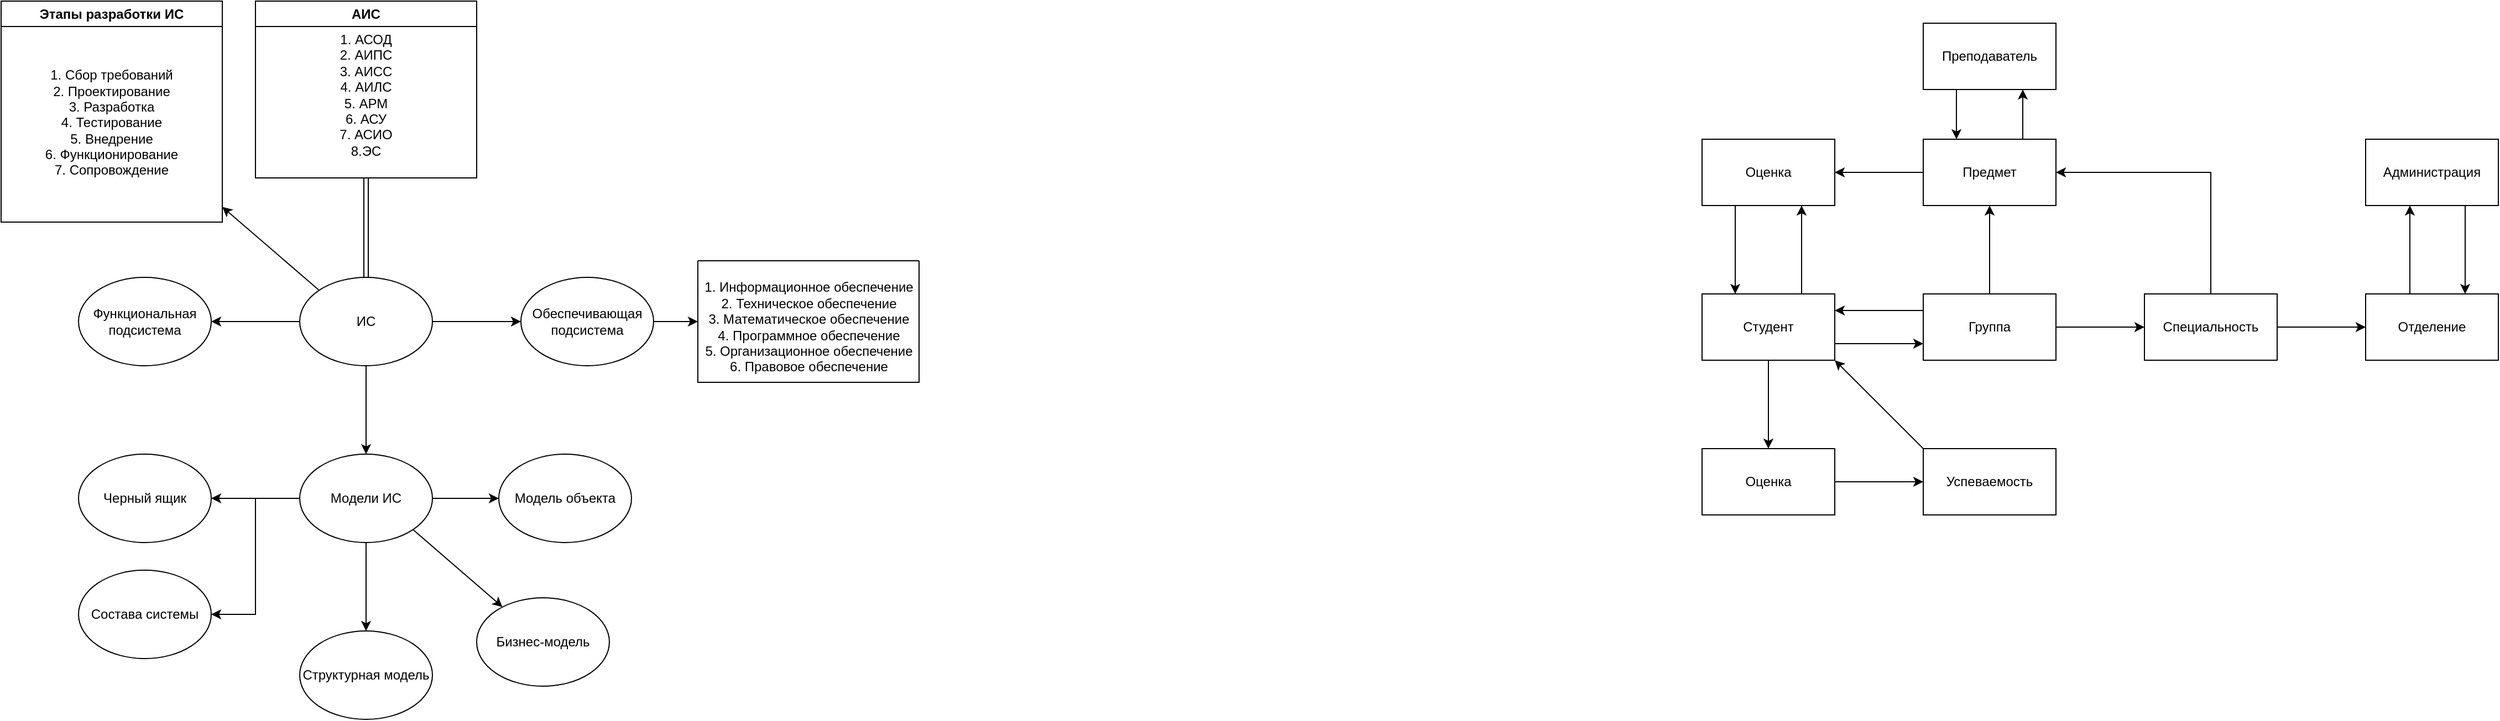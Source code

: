 <mxfile version="23.1.5" type="github">
  <diagram name="Страница — 1" id="hB3Wz6obhsVRnUN7uhQ7">
    <mxGraphModel dx="1985" dy="1984" grid="1" gridSize="10" guides="1" tooltips="1" connect="1" arrows="1" fold="1" page="1" pageScale="1" pageWidth="827" pageHeight="1169" math="0" shadow="0">
      <root>
        <mxCell id="0" />
        <mxCell id="1" parent="0" />
        <mxCell id="Kwiqocx-8n1gBYR_CQAs-3" value="" style="edgeStyle=orthogonalEdgeStyle;rounded=0;orthogonalLoop=1;jettySize=auto;html=1;" edge="1" parent="1" source="Kwiqocx-8n1gBYR_CQAs-1" target="Kwiqocx-8n1gBYR_CQAs-2">
          <mxGeometry relative="1" as="geometry" />
        </mxCell>
        <mxCell id="Kwiqocx-8n1gBYR_CQAs-5" value="" style="edgeStyle=orthogonalEdgeStyle;rounded=0;orthogonalLoop=1;jettySize=auto;html=1;" edge="1" parent="1" source="Kwiqocx-8n1gBYR_CQAs-1" target="Kwiqocx-8n1gBYR_CQAs-4">
          <mxGeometry relative="1" as="geometry" />
        </mxCell>
        <mxCell id="Kwiqocx-8n1gBYR_CQAs-11" value="" style="edgeStyle=orthogonalEdgeStyle;rounded=0;orthogonalLoop=1;jettySize=auto;html=1;" edge="1" parent="1" source="Kwiqocx-8n1gBYR_CQAs-1" target="Kwiqocx-8n1gBYR_CQAs-10">
          <mxGeometry relative="1" as="geometry" />
        </mxCell>
        <mxCell id="Kwiqocx-8n1gBYR_CQAs-27" style="rounded=0;orthogonalLoop=1;jettySize=auto;html=1;exitX=0;exitY=0;exitDx=0;exitDy=0;" edge="1" parent="1" source="Kwiqocx-8n1gBYR_CQAs-1" target="Kwiqocx-8n1gBYR_CQAs-28">
          <mxGeometry relative="1" as="geometry">
            <mxPoint x="340" y="110" as="targetPoint" />
          </mxGeometry>
        </mxCell>
        <mxCell id="Kwiqocx-8n1gBYR_CQAs-1" value="ИС" style="ellipse;whiteSpace=wrap;html=1;" vertex="1" parent="1">
          <mxGeometry x="430" y="180" width="120" height="80" as="geometry" />
        </mxCell>
        <mxCell id="Kwiqocx-8n1gBYR_CQAs-2" value="Функциональная подсистема" style="ellipse;whiteSpace=wrap;html=1;" vertex="1" parent="1">
          <mxGeometry x="230" y="180" width="120" height="80" as="geometry" />
        </mxCell>
        <mxCell id="Kwiqocx-8n1gBYR_CQAs-7" style="edgeStyle=orthogonalEdgeStyle;rounded=0;orthogonalLoop=1;jettySize=auto;html=1;" edge="1" parent="1" source="Kwiqocx-8n1gBYR_CQAs-4">
          <mxGeometry relative="1" as="geometry">
            <mxPoint x="790" y="220" as="targetPoint" />
          </mxGeometry>
        </mxCell>
        <mxCell id="Kwiqocx-8n1gBYR_CQAs-4" value="Обеспечивающая подсистема" style="ellipse;whiteSpace=wrap;html=1;" vertex="1" parent="1">
          <mxGeometry x="630" y="180" width="120" height="80" as="geometry" />
        </mxCell>
        <mxCell id="Kwiqocx-8n1gBYR_CQAs-8" value="" style="swimlane;startSize=0;" vertex="1" parent="1">
          <mxGeometry x="790" y="165" width="200" height="110" as="geometry" />
        </mxCell>
        <mxCell id="Kwiqocx-8n1gBYR_CQAs-9" value="1. Информационное обеспечение&lt;br&gt;2. Техническое обеспечение&lt;br&gt;3. Математическое обеспечение&lt;br&gt;4. Программное обеспечение&lt;br&gt;5. Организационное обеспечение&lt;br&gt;6. Правовое обеспечение" style="text;html=1;align=center;verticalAlign=middle;resizable=0;points=[];autosize=1;strokeColor=none;fillColor=none;" vertex="1" parent="Kwiqocx-8n1gBYR_CQAs-8">
          <mxGeometry x="-5" y="10" width="210" height="100" as="geometry" />
        </mxCell>
        <mxCell id="Kwiqocx-8n1gBYR_CQAs-13" value="" style="edgeStyle=orthogonalEdgeStyle;rounded=0;orthogonalLoop=1;jettySize=auto;html=1;" edge="1" parent="1" source="Kwiqocx-8n1gBYR_CQAs-10" target="Kwiqocx-8n1gBYR_CQAs-12">
          <mxGeometry relative="1" as="geometry" />
        </mxCell>
        <mxCell id="Kwiqocx-8n1gBYR_CQAs-15" value="" style="edgeStyle=orthogonalEdgeStyle;rounded=0;orthogonalLoop=1;jettySize=auto;html=1;exitX=0;exitY=0.5;exitDx=0;exitDy=0;" edge="1" parent="1" source="Kwiqocx-8n1gBYR_CQAs-10" target="Kwiqocx-8n1gBYR_CQAs-14">
          <mxGeometry relative="1" as="geometry">
            <mxPoint x="380" y="320" as="sourcePoint" />
            <Array as="points">
              <mxPoint x="390" y="380" />
              <mxPoint x="390" y="485" />
            </Array>
          </mxGeometry>
        </mxCell>
        <mxCell id="Kwiqocx-8n1gBYR_CQAs-17" value="" style="edgeStyle=orthogonalEdgeStyle;rounded=0;orthogonalLoop=1;jettySize=auto;html=1;" edge="1" parent="1" source="Kwiqocx-8n1gBYR_CQAs-10" target="Kwiqocx-8n1gBYR_CQAs-16">
          <mxGeometry relative="1" as="geometry" />
        </mxCell>
        <mxCell id="Kwiqocx-8n1gBYR_CQAs-19" value="" style="edgeStyle=orthogonalEdgeStyle;rounded=0;orthogonalLoop=1;jettySize=auto;html=1;" edge="1" parent="1" source="Kwiqocx-8n1gBYR_CQAs-10" target="Kwiqocx-8n1gBYR_CQAs-18">
          <mxGeometry relative="1" as="geometry" />
        </mxCell>
        <mxCell id="Kwiqocx-8n1gBYR_CQAs-25" style="rounded=0;orthogonalLoop=1;jettySize=auto;html=1;exitX=1;exitY=1;exitDx=0;exitDy=0;" edge="1" parent="1" source="Kwiqocx-8n1gBYR_CQAs-10" target="Kwiqocx-8n1gBYR_CQAs-26">
          <mxGeometry relative="1" as="geometry">
            <mxPoint x="610" y="490" as="targetPoint" />
          </mxGeometry>
        </mxCell>
        <mxCell id="Kwiqocx-8n1gBYR_CQAs-10" value="Модели ИС" style="ellipse;whiteSpace=wrap;html=1;" vertex="1" parent="1">
          <mxGeometry x="430" y="340" width="120" height="80" as="geometry" />
        </mxCell>
        <mxCell id="Kwiqocx-8n1gBYR_CQAs-12" value="Черный ящик" style="ellipse;whiteSpace=wrap;html=1;" vertex="1" parent="1">
          <mxGeometry x="230" y="340" width="120" height="80" as="geometry" />
        </mxCell>
        <mxCell id="Kwiqocx-8n1gBYR_CQAs-14" value="Состава системы" style="ellipse;whiteSpace=wrap;html=1;" vertex="1" parent="1">
          <mxGeometry x="230" y="445" width="120" height="80" as="geometry" />
        </mxCell>
        <mxCell id="Kwiqocx-8n1gBYR_CQAs-16" value="Структурная модель" style="ellipse;whiteSpace=wrap;html=1;" vertex="1" parent="1">
          <mxGeometry x="430" y="500" width="120" height="80" as="geometry" />
        </mxCell>
        <mxCell id="Kwiqocx-8n1gBYR_CQAs-18" value="Модель объекта" style="ellipse;whiteSpace=wrap;html=1;" vertex="1" parent="1">
          <mxGeometry x="610" y="340" width="120" height="80" as="geometry" />
        </mxCell>
        <mxCell id="Kwiqocx-8n1gBYR_CQAs-22" style="rounded=0;orthogonalLoop=1;jettySize=auto;html=1;exitX=0.5;exitY=1;exitDx=0;exitDy=0;entryX=0.5;entryY=0;entryDx=0;entryDy=0;edgeStyle=orthogonalEdgeStyle;elbow=vertical;curved=1;shape=link;" edge="1" parent="1" source="Kwiqocx-8n1gBYR_CQAs-23" target="Kwiqocx-8n1gBYR_CQAs-1">
          <mxGeometry relative="1" as="geometry">
            <mxPoint x="490.0" y="100" as="sourcePoint" />
          </mxGeometry>
        </mxCell>
        <mxCell id="Kwiqocx-8n1gBYR_CQAs-23" value="АИС" style="swimlane;whiteSpace=wrap;html=1;" vertex="1" parent="1">
          <mxGeometry x="390" y="-70" width="200" height="160" as="geometry" />
        </mxCell>
        <mxCell id="Kwiqocx-8n1gBYR_CQAs-24" value="1. АСОД&lt;br&gt;2. АИПС&lt;br&gt;3. АИСС&lt;br&gt;4. АИЛС&lt;br&gt;5. АРМ&lt;br&gt;6. АСУ&lt;br&gt;7. АСИО&lt;br&gt;8.ЭС" style="text;html=1;align=center;verticalAlign=middle;whiteSpace=wrap;rounded=0;" vertex="1" parent="Kwiqocx-8n1gBYR_CQAs-23">
          <mxGeometry y="30" width="200" height="110" as="geometry" />
        </mxCell>
        <mxCell id="Kwiqocx-8n1gBYR_CQAs-26" value="Бизнес-модель" style="ellipse;whiteSpace=wrap;html=1;" vertex="1" parent="1">
          <mxGeometry x="590" y="470" width="120" height="80" as="geometry" />
        </mxCell>
        <mxCell id="Kwiqocx-8n1gBYR_CQAs-28" value="Этапы разработки ИС" style="swimlane;whiteSpace=wrap;html=1;" vertex="1" parent="1">
          <mxGeometry x="160" y="-70" width="200" height="200" as="geometry" />
        </mxCell>
        <mxCell id="Kwiqocx-8n1gBYR_CQAs-29" value="1. Сбор требований&lt;br&gt;2. Проектирование&lt;br&gt;3. Разработка&lt;br&gt;4. Тестирование&lt;br&gt;5. Внедрение&lt;br&gt;6. Функционирование&lt;br&gt;7. Сопровождение" style="text;html=1;align=center;verticalAlign=middle;whiteSpace=wrap;rounded=0;" vertex="1" parent="Kwiqocx-8n1gBYR_CQAs-28">
          <mxGeometry y="30" width="200" height="160" as="geometry" />
        </mxCell>
        <mxCell id="Kwiqocx-8n1gBYR_CQAs-32" value="" style="edgeStyle=orthogonalEdgeStyle;rounded=0;orthogonalLoop=1;jettySize=auto;html=1;" edge="1" parent="1" source="Kwiqocx-8n1gBYR_CQAs-30" target="Kwiqocx-8n1gBYR_CQAs-31">
          <mxGeometry relative="1" as="geometry">
            <Array as="points">
              <mxPoint x="1858" y="240" />
              <mxPoint x="1858" y="240" />
            </Array>
          </mxGeometry>
        </mxCell>
        <mxCell id="Kwiqocx-8n1gBYR_CQAs-34" value="" style="edgeStyle=orthogonalEdgeStyle;rounded=0;orthogonalLoop=1;jettySize=auto;html=1;" edge="1" parent="1" source="Kwiqocx-8n1gBYR_CQAs-30" target="Kwiqocx-8n1gBYR_CQAs-33">
          <mxGeometry relative="1" as="geometry" />
        </mxCell>
        <mxCell id="Kwiqocx-8n1gBYR_CQAs-44" style="edgeStyle=orthogonalEdgeStyle;rounded=0;orthogonalLoop=1;jettySize=auto;html=1;exitX=0.75;exitY=0;exitDx=0;exitDy=0;entryX=0.75;entryY=1;entryDx=0;entryDy=0;" edge="1" parent="1" source="Kwiqocx-8n1gBYR_CQAs-30" target="Kwiqocx-8n1gBYR_CQAs-42">
          <mxGeometry relative="1" as="geometry" />
        </mxCell>
        <mxCell id="Kwiqocx-8n1gBYR_CQAs-30" value="Студент" style="rounded=0;whiteSpace=wrap;html=1;" vertex="1" parent="1">
          <mxGeometry x="1698" y="195" width="120" height="60" as="geometry" />
        </mxCell>
        <mxCell id="Kwiqocx-8n1gBYR_CQAs-35" style="edgeStyle=orthogonalEdgeStyle;rounded=0;orthogonalLoop=1;jettySize=auto;html=1;exitX=0;exitY=0.25;exitDx=0;exitDy=0;entryX=1;entryY=0.25;entryDx=0;entryDy=0;" edge="1" parent="1" source="Kwiqocx-8n1gBYR_CQAs-31" target="Kwiqocx-8n1gBYR_CQAs-30">
          <mxGeometry relative="1" as="geometry" />
        </mxCell>
        <mxCell id="Kwiqocx-8n1gBYR_CQAs-37" value="" style="edgeStyle=orthogonalEdgeStyle;rounded=0;orthogonalLoop=1;jettySize=auto;html=1;" edge="1" parent="1" source="Kwiqocx-8n1gBYR_CQAs-31" target="Kwiqocx-8n1gBYR_CQAs-36">
          <mxGeometry relative="1" as="geometry">
            <Array as="points">
              <mxPoint x="2058" y="225" />
              <mxPoint x="2058" y="225" />
            </Array>
          </mxGeometry>
        </mxCell>
        <mxCell id="Kwiqocx-8n1gBYR_CQAs-41" value="" style="edgeStyle=orthogonalEdgeStyle;rounded=0;orthogonalLoop=1;jettySize=auto;html=1;" edge="1" parent="1" source="Kwiqocx-8n1gBYR_CQAs-31" target="Kwiqocx-8n1gBYR_CQAs-40">
          <mxGeometry relative="1" as="geometry" />
        </mxCell>
        <mxCell id="Kwiqocx-8n1gBYR_CQAs-31" value="Группа" style="rounded=0;whiteSpace=wrap;html=1;" vertex="1" parent="1">
          <mxGeometry x="1898" y="195" width="120" height="60" as="geometry" />
        </mxCell>
        <mxCell id="Kwiqocx-8n1gBYR_CQAs-47" value="" style="edgeStyle=orthogonalEdgeStyle;rounded=0;orthogonalLoop=1;jettySize=auto;html=1;" edge="1" parent="1" source="Kwiqocx-8n1gBYR_CQAs-33" target="Kwiqocx-8n1gBYR_CQAs-46">
          <mxGeometry relative="1" as="geometry" />
        </mxCell>
        <mxCell id="Kwiqocx-8n1gBYR_CQAs-33" value="Оценка" style="rounded=0;whiteSpace=wrap;html=1;" vertex="1" parent="1">
          <mxGeometry x="1698" y="335" width="120" height="60" as="geometry" />
        </mxCell>
        <mxCell id="Kwiqocx-8n1gBYR_CQAs-39" value="" style="edgeStyle=orthogonalEdgeStyle;rounded=0;orthogonalLoop=1;jettySize=auto;html=1;" edge="1" parent="1" source="Kwiqocx-8n1gBYR_CQAs-36" target="Kwiqocx-8n1gBYR_CQAs-38">
          <mxGeometry relative="1" as="geometry" />
        </mxCell>
        <mxCell id="Kwiqocx-8n1gBYR_CQAs-53" style="edgeStyle=orthogonalEdgeStyle;rounded=0;orthogonalLoop=1;jettySize=auto;html=1;exitX=0.5;exitY=0;exitDx=0;exitDy=0;entryX=1;entryY=0.5;entryDx=0;entryDy=0;" edge="1" parent="1" source="Kwiqocx-8n1gBYR_CQAs-36" target="Kwiqocx-8n1gBYR_CQAs-40">
          <mxGeometry relative="1" as="geometry" />
        </mxCell>
        <mxCell id="Kwiqocx-8n1gBYR_CQAs-36" value="Специальность" style="rounded=0;whiteSpace=wrap;html=1;" vertex="1" parent="1">
          <mxGeometry x="2098" y="195" width="120" height="60" as="geometry" />
        </mxCell>
        <mxCell id="Kwiqocx-8n1gBYR_CQAs-50" value="" style="edgeStyle=orthogonalEdgeStyle;rounded=0;orthogonalLoop=1;jettySize=auto;html=1;" edge="1" parent="1" source="Kwiqocx-8n1gBYR_CQAs-38" target="Kwiqocx-8n1gBYR_CQAs-49">
          <mxGeometry relative="1" as="geometry">
            <Array as="points">
              <mxPoint x="2338" y="160" />
              <mxPoint x="2338" y="160" />
            </Array>
          </mxGeometry>
        </mxCell>
        <mxCell id="Kwiqocx-8n1gBYR_CQAs-38" value="Отделение" style="rounded=0;whiteSpace=wrap;html=1;" vertex="1" parent="1">
          <mxGeometry x="2298" y="195" width="120" height="60" as="geometry" />
        </mxCell>
        <mxCell id="Kwiqocx-8n1gBYR_CQAs-43" value="" style="edgeStyle=orthogonalEdgeStyle;rounded=0;orthogonalLoop=1;jettySize=auto;html=1;" edge="1" parent="1" source="Kwiqocx-8n1gBYR_CQAs-40" target="Kwiqocx-8n1gBYR_CQAs-42">
          <mxGeometry relative="1" as="geometry" />
        </mxCell>
        <mxCell id="Kwiqocx-8n1gBYR_CQAs-55" style="edgeStyle=orthogonalEdgeStyle;rounded=0;orthogonalLoop=1;jettySize=auto;html=1;exitX=0.75;exitY=0;exitDx=0;exitDy=0;entryX=0.75;entryY=1;entryDx=0;entryDy=0;" edge="1" parent="1" source="Kwiqocx-8n1gBYR_CQAs-40" target="Kwiqocx-8n1gBYR_CQAs-54">
          <mxGeometry relative="1" as="geometry" />
        </mxCell>
        <mxCell id="Kwiqocx-8n1gBYR_CQAs-40" value="Предмет" style="rounded=0;whiteSpace=wrap;html=1;" vertex="1" parent="1">
          <mxGeometry x="1898" y="55" width="120" height="60" as="geometry" />
        </mxCell>
        <mxCell id="Kwiqocx-8n1gBYR_CQAs-45" style="edgeStyle=orthogonalEdgeStyle;rounded=0;orthogonalLoop=1;jettySize=auto;html=1;exitX=0.25;exitY=1;exitDx=0;exitDy=0;entryX=0.25;entryY=0;entryDx=0;entryDy=0;" edge="1" parent="1" source="Kwiqocx-8n1gBYR_CQAs-42" target="Kwiqocx-8n1gBYR_CQAs-30">
          <mxGeometry relative="1" as="geometry" />
        </mxCell>
        <mxCell id="Kwiqocx-8n1gBYR_CQAs-42" value="Оценка" style="rounded=0;whiteSpace=wrap;html=1;" vertex="1" parent="1">
          <mxGeometry x="1698" y="55" width="120" height="60" as="geometry" />
        </mxCell>
        <mxCell id="Kwiqocx-8n1gBYR_CQAs-48" style="rounded=0;orthogonalLoop=1;jettySize=auto;html=1;exitX=0;exitY=0;exitDx=0;exitDy=0;entryX=1;entryY=1;entryDx=0;entryDy=0;" edge="1" parent="1" source="Kwiqocx-8n1gBYR_CQAs-46" target="Kwiqocx-8n1gBYR_CQAs-30">
          <mxGeometry relative="1" as="geometry" />
        </mxCell>
        <mxCell id="Kwiqocx-8n1gBYR_CQAs-46" value="Успеваемость" style="rounded=0;whiteSpace=wrap;html=1;" vertex="1" parent="1">
          <mxGeometry x="1898" y="335" width="120" height="60" as="geometry" />
        </mxCell>
        <mxCell id="Kwiqocx-8n1gBYR_CQAs-51" style="edgeStyle=orthogonalEdgeStyle;rounded=0;orthogonalLoop=1;jettySize=auto;html=1;exitX=0.75;exitY=1;exitDx=0;exitDy=0;entryX=0.75;entryY=0;entryDx=0;entryDy=0;" edge="1" parent="1" source="Kwiqocx-8n1gBYR_CQAs-49" target="Kwiqocx-8n1gBYR_CQAs-38">
          <mxGeometry relative="1" as="geometry" />
        </mxCell>
        <mxCell id="Kwiqocx-8n1gBYR_CQAs-49" value="Администрация" style="rounded=0;whiteSpace=wrap;html=1;" vertex="1" parent="1">
          <mxGeometry x="2298" y="55" width="120" height="60" as="geometry" />
        </mxCell>
        <mxCell id="Kwiqocx-8n1gBYR_CQAs-56" style="edgeStyle=orthogonalEdgeStyle;rounded=0;orthogonalLoop=1;jettySize=auto;html=1;exitX=0.25;exitY=1;exitDx=0;exitDy=0;entryX=0.25;entryY=0;entryDx=0;entryDy=0;" edge="1" parent="1" source="Kwiqocx-8n1gBYR_CQAs-54" target="Kwiqocx-8n1gBYR_CQAs-40">
          <mxGeometry relative="1" as="geometry" />
        </mxCell>
        <mxCell id="Kwiqocx-8n1gBYR_CQAs-54" value="Преподаватель" style="rounded=0;whiteSpace=wrap;html=1;" vertex="1" parent="1">
          <mxGeometry x="1898" y="-50" width="120" height="60" as="geometry" />
        </mxCell>
      </root>
    </mxGraphModel>
  </diagram>
</mxfile>
